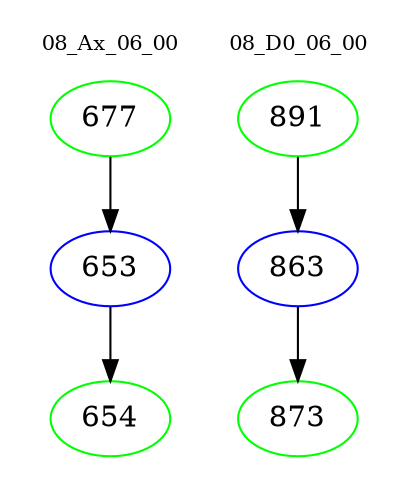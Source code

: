 digraph{
subgraph cluster_0 {
color = white
label = "08_Ax_06_00";
fontsize=10;
T0_677 [label="677", color="green"]
T0_677 -> T0_653 [color="black"]
T0_653 [label="653", color="blue"]
T0_653 -> T0_654 [color="black"]
T0_654 [label="654", color="green"]
}
subgraph cluster_1 {
color = white
label = "08_D0_06_00";
fontsize=10;
T1_891 [label="891", color="green"]
T1_891 -> T1_863 [color="black"]
T1_863 [label="863", color="blue"]
T1_863 -> T1_873 [color="black"]
T1_873 [label="873", color="green"]
}
}

